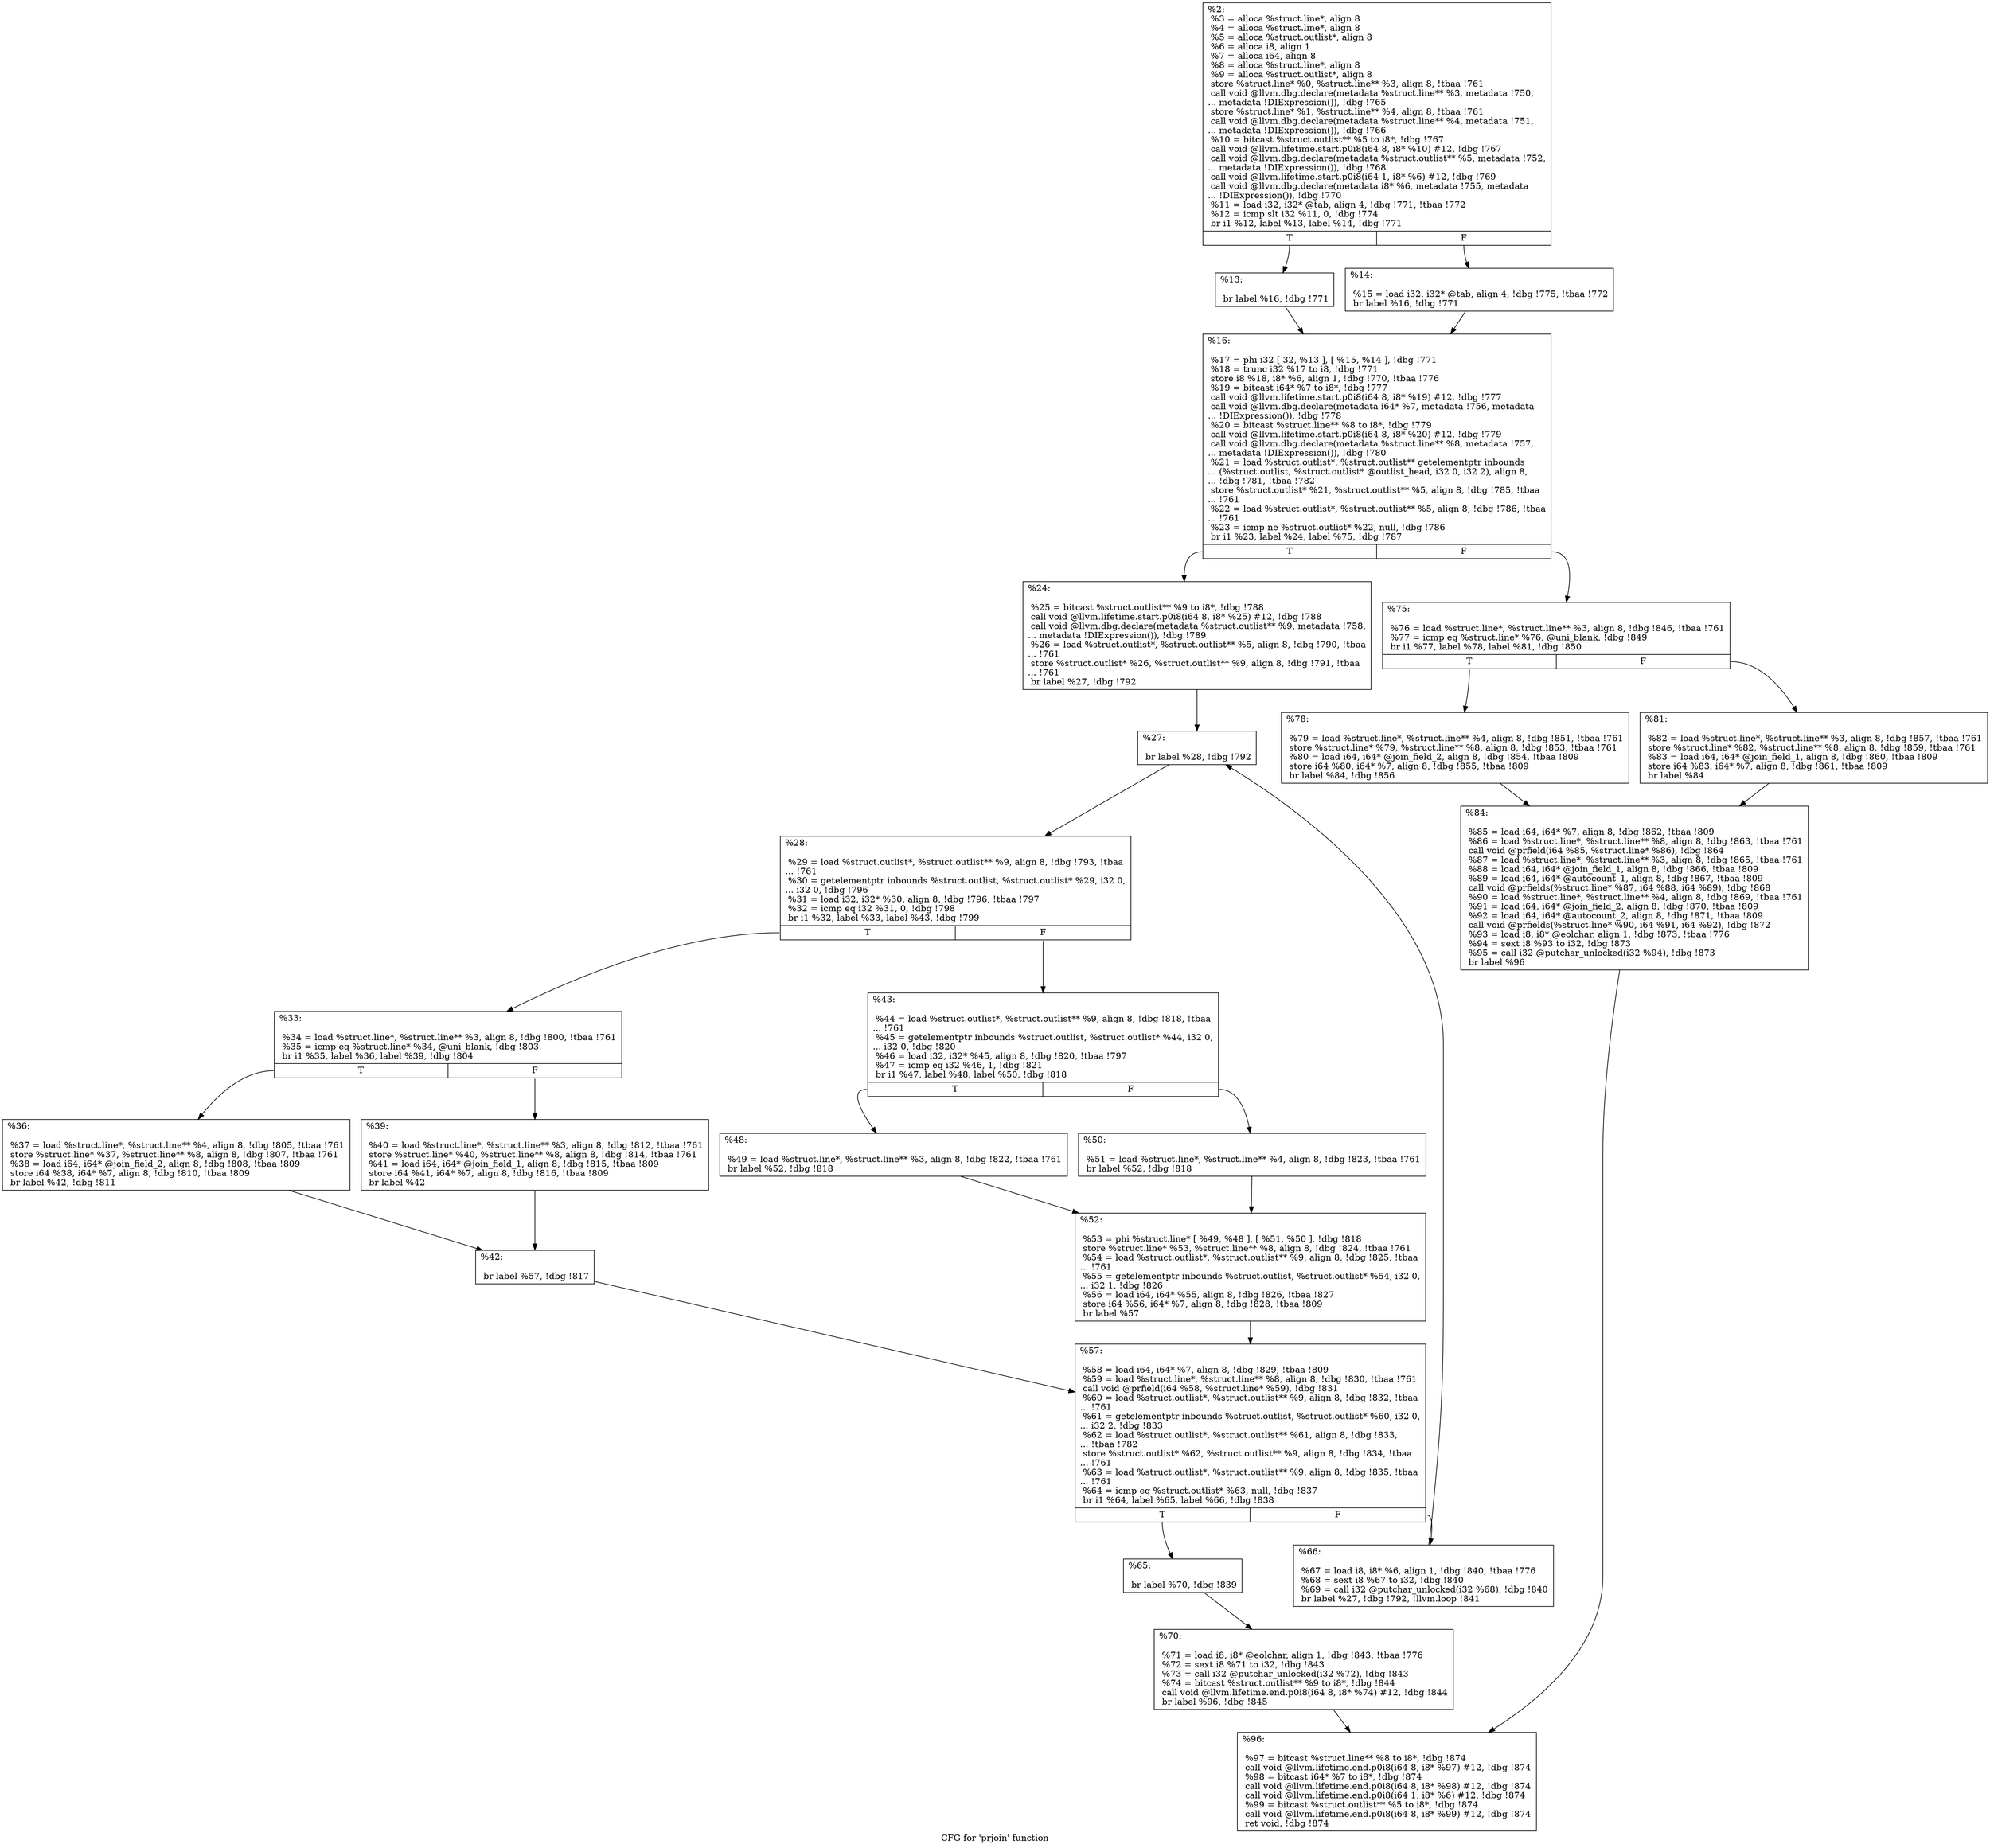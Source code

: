 digraph "CFG for 'prjoin' function" {
	label="CFG for 'prjoin' function";

	Node0xc96940 [shape=record,label="{%2:\l  %3 = alloca %struct.line*, align 8\l  %4 = alloca %struct.line*, align 8\l  %5 = alloca %struct.outlist*, align 8\l  %6 = alloca i8, align 1\l  %7 = alloca i64, align 8\l  %8 = alloca %struct.line*, align 8\l  %9 = alloca %struct.outlist*, align 8\l  store %struct.line* %0, %struct.line** %3, align 8, !tbaa !761\l  call void @llvm.dbg.declare(metadata %struct.line** %3, metadata !750,\l... metadata !DIExpression()), !dbg !765\l  store %struct.line* %1, %struct.line** %4, align 8, !tbaa !761\l  call void @llvm.dbg.declare(metadata %struct.line** %4, metadata !751,\l... metadata !DIExpression()), !dbg !766\l  %10 = bitcast %struct.outlist** %5 to i8*, !dbg !767\l  call void @llvm.lifetime.start.p0i8(i64 8, i8* %10) #12, !dbg !767\l  call void @llvm.dbg.declare(metadata %struct.outlist** %5, metadata !752,\l... metadata !DIExpression()), !dbg !768\l  call void @llvm.lifetime.start.p0i8(i64 1, i8* %6) #12, !dbg !769\l  call void @llvm.dbg.declare(metadata i8* %6, metadata !755, metadata\l... !DIExpression()), !dbg !770\l  %11 = load i32, i32* @tab, align 4, !dbg !771, !tbaa !772\l  %12 = icmp slt i32 %11, 0, !dbg !774\l  br i1 %12, label %13, label %14, !dbg !771\l|{<s0>T|<s1>F}}"];
	Node0xc96940:s0 -> Node0xc9a090;
	Node0xc96940:s1 -> Node0xc9a0e0;
	Node0xc9a090 [shape=record,label="{%13:\l\l  br label %16, !dbg !771\l}"];
	Node0xc9a090 -> Node0xc9a130;
	Node0xc9a0e0 [shape=record,label="{%14:\l\l  %15 = load i32, i32* @tab, align 4, !dbg !775, !tbaa !772\l  br label %16, !dbg !771\l}"];
	Node0xc9a0e0 -> Node0xc9a130;
	Node0xc9a130 [shape=record,label="{%16:\l\l  %17 = phi i32 [ 32, %13 ], [ %15, %14 ], !dbg !771\l  %18 = trunc i32 %17 to i8, !dbg !771\l  store i8 %18, i8* %6, align 1, !dbg !770, !tbaa !776\l  %19 = bitcast i64* %7 to i8*, !dbg !777\l  call void @llvm.lifetime.start.p0i8(i64 8, i8* %19) #12, !dbg !777\l  call void @llvm.dbg.declare(metadata i64* %7, metadata !756, metadata\l... !DIExpression()), !dbg !778\l  %20 = bitcast %struct.line** %8 to i8*, !dbg !779\l  call void @llvm.lifetime.start.p0i8(i64 8, i8* %20) #12, !dbg !779\l  call void @llvm.dbg.declare(metadata %struct.line** %8, metadata !757,\l... metadata !DIExpression()), !dbg !780\l  %21 = load %struct.outlist*, %struct.outlist** getelementptr inbounds\l... (%struct.outlist, %struct.outlist* @outlist_head, i32 0, i32 2), align 8,\l... !dbg !781, !tbaa !782\l  store %struct.outlist* %21, %struct.outlist** %5, align 8, !dbg !785, !tbaa\l... !761\l  %22 = load %struct.outlist*, %struct.outlist** %5, align 8, !dbg !786, !tbaa\l... !761\l  %23 = icmp ne %struct.outlist* %22, null, !dbg !786\l  br i1 %23, label %24, label %75, !dbg !787\l|{<s0>T|<s1>F}}"];
	Node0xc9a130:s0 -> Node0xc9a180;
	Node0xc9a130:s1 -> Node0xc9a630;
	Node0xc9a180 [shape=record,label="{%24:\l\l  %25 = bitcast %struct.outlist** %9 to i8*, !dbg !788\l  call void @llvm.lifetime.start.p0i8(i64 8, i8* %25) #12, !dbg !788\l  call void @llvm.dbg.declare(metadata %struct.outlist** %9, metadata !758,\l... metadata !DIExpression()), !dbg !789\l  %26 = load %struct.outlist*, %struct.outlist** %5, align 8, !dbg !790, !tbaa\l... !761\l  store %struct.outlist* %26, %struct.outlist** %9, align 8, !dbg !791, !tbaa\l... !761\l  br label %27, !dbg !792\l}"];
	Node0xc9a180 -> Node0xc9a1d0;
	Node0xc9a1d0 [shape=record,label="{%27:\l\l  br label %28, !dbg !792\l}"];
	Node0xc9a1d0 -> Node0xc9a220;
	Node0xc9a220 [shape=record,label="{%28:\l\l  %29 = load %struct.outlist*, %struct.outlist** %9, align 8, !dbg !793, !tbaa\l... !761\l  %30 = getelementptr inbounds %struct.outlist, %struct.outlist* %29, i32 0,\l... i32 0, !dbg !796\l  %31 = load i32, i32* %30, align 8, !dbg !796, !tbaa !797\l  %32 = icmp eq i32 %31, 0, !dbg !798\l  br i1 %32, label %33, label %43, !dbg !799\l|{<s0>T|<s1>F}}"];
	Node0xc9a220:s0 -> Node0xc9a270;
	Node0xc9a220:s1 -> Node0xc9a3b0;
	Node0xc9a270 [shape=record,label="{%33:\l\l  %34 = load %struct.line*, %struct.line** %3, align 8, !dbg !800, !tbaa !761\l  %35 = icmp eq %struct.line* %34, @uni_blank, !dbg !803\l  br i1 %35, label %36, label %39, !dbg !804\l|{<s0>T|<s1>F}}"];
	Node0xc9a270:s0 -> Node0xc9a2c0;
	Node0xc9a270:s1 -> Node0xc9a310;
	Node0xc9a2c0 [shape=record,label="{%36:\l\l  %37 = load %struct.line*, %struct.line** %4, align 8, !dbg !805, !tbaa !761\l  store %struct.line* %37, %struct.line** %8, align 8, !dbg !807, !tbaa !761\l  %38 = load i64, i64* @join_field_2, align 8, !dbg !808, !tbaa !809\l  store i64 %38, i64* %7, align 8, !dbg !810, !tbaa !809\l  br label %42, !dbg !811\l}"];
	Node0xc9a2c0 -> Node0xc9a360;
	Node0xc9a310 [shape=record,label="{%39:\l\l  %40 = load %struct.line*, %struct.line** %3, align 8, !dbg !812, !tbaa !761\l  store %struct.line* %40, %struct.line** %8, align 8, !dbg !814, !tbaa !761\l  %41 = load i64, i64* @join_field_1, align 8, !dbg !815, !tbaa !809\l  store i64 %41, i64* %7, align 8, !dbg !816, !tbaa !809\l  br label %42\l}"];
	Node0xc9a310 -> Node0xc9a360;
	Node0xc9a360 [shape=record,label="{%42:\l\l  br label %57, !dbg !817\l}"];
	Node0xc9a360 -> Node0xc9a4f0;
	Node0xc9a3b0 [shape=record,label="{%43:\l\l  %44 = load %struct.outlist*, %struct.outlist** %9, align 8, !dbg !818, !tbaa\l... !761\l  %45 = getelementptr inbounds %struct.outlist, %struct.outlist* %44, i32 0,\l... i32 0, !dbg !820\l  %46 = load i32, i32* %45, align 8, !dbg !820, !tbaa !797\l  %47 = icmp eq i32 %46, 1, !dbg !821\l  br i1 %47, label %48, label %50, !dbg !818\l|{<s0>T|<s1>F}}"];
	Node0xc9a3b0:s0 -> Node0xc9a400;
	Node0xc9a3b0:s1 -> Node0xc9a450;
	Node0xc9a400 [shape=record,label="{%48:\l\l  %49 = load %struct.line*, %struct.line** %3, align 8, !dbg !822, !tbaa !761\l  br label %52, !dbg !818\l}"];
	Node0xc9a400 -> Node0xc9a4a0;
	Node0xc9a450 [shape=record,label="{%50:\l\l  %51 = load %struct.line*, %struct.line** %4, align 8, !dbg !823, !tbaa !761\l  br label %52, !dbg !818\l}"];
	Node0xc9a450 -> Node0xc9a4a0;
	Node0xc9a4a0 [shape=record,label="{%52:\l\l  %53 = phi %struct.line* [ %49, %48 ], [ %51, %50 ], !dbg !818\l  store %struct.line* %53, %struct.line** %8, align 8, !dbg !824, !tbaa !761\l  %54 = load %struct.outlist*, %struct.outlist** %9, align 8, !dbg !825, !tbaa\l... !761\l  %55 = getelementptr inbounds %struct.outlist, %struct.outlist* %54, i32 0,\l... i32 1, !dbg !826\l  %56 = load i64, i64* %55, align 8, !dbg !826, !tbaa !827\l  store i64 %56, i64* %7, align 8, !dbg !828, !tbaa !809\l  br label %57\l}"];
	Node0xc9a4a0 -> Node0xc9a4f0;
	Node0xc9a4f0 [shape=record,label="{%57:\l\l  %58 = load i64, i64* %7, align 8, !dbg !829, !tbaa !809\l  %59 = load %struct.line*, %struct.line** %8, align 8, !dbg !830, !tbaa !761\l  call void @prfield(i64 %58, %struct.line* %59), !dbg !831\l  %60 = load %struct.outlist*, %struct.outlist** %9, align 8, !dbg !832, !tbaa\l... !761\l  %61 = getelementptr inbounds %struct.outlist, %struct.outlist* %60, i32 0,\l... i32 2, !dbg !833\l  %62 = load %struct.outlist*, %struct.outlist** %61, align 8, !dbg !833,\l... !tbaa !782\l  store %struct.outlist* %62, %struct.outlist** %9, align 8, !dbg !834, !tbaa\l... !761\l  %63 = load %struct.outlist*, %struct.outlist** %9, align 8, !dbg !835, !tbaa\l... !761\l  %64 = icmp eq %struct.outlist* %63, null, !dbg !837\l  br i1 %64, label %65, label %66, !dbg !838\l|{<s0>T|<s1>F}}"];
	Node0xc9a4f0:s0 -> Node0xc9a540;
	Node0xc9a4f0:s1 -> Node0xc9a590;
	Node0xc9a540 [shape=record,label="{%65:\l\l  br label %70, !dbg !839\l}"];
	Node0xc9a540 -> Node0xc9a5e0;
	Node0xc9a590 [shape=record,label="{%66:\l\l  %67 = load i8, i8* %6, align 1, !dbg !840, !tbaa !776\l  %68 = sext i8 %67 to i32, !dbg !840\l  %69 = call i32 @putchar_unlocked(i32 %68), !dbg !840\l  br label %27, !dbg !792, !llvm.loop !841\l}"];
	Node0xc9a590 -> Node0xc9a1d0;
	Node0xc9a5e0 [shape=record,label="{%70:\l\l  %71 = load i8, i8* @eolchar, align 1, !dbg !843, !tbaa !776\l  %72 = sext i8 %71 to i32, !dbg !843\l  %73 = call i32 @putchar_unlocked(i32 %72), !dbg !843\l  %74 = bitcast %struct.outlist** %9 to i8*, !dbg !844\l  call void @llvm.lifetime.end.p0i8(i64 8, i8* %74) #12, !dbg !844\l  br label %96, !dbg !845\l}"];
	Node0xc9a5e0 -> Node0xc9a770;
	Node0xc9a630 [shape=record,label="{%75:\l\l  %76 = load %struct.line*, %struct.line** %3, align 8, !dbg !846, !tbaa !761\l  %77 = icmp eq %struct.line* %76, @uni_blank, !dbg !849\l  br i1 %77, label %78, label %81, !dbg !850\l|{<s0>T|<s1>F}}"];
	Node0xc9a630:s0 -> Node0xc9a680;
	Node0xc9a630:s1 -> Node0xc9a6d0;
	Node0xc9a680 [shape=record,label="{%78:\l\l  %79 = load %struct.line*, %struct.line** %4, align 8, !dbg !851, !tbaa !761\l  store %struct.line* %79, %struct.line** %8, align 8, !dbg !853, !tbaa !761\l  %80 = load i64, i64* @join_field_2, align 8, !dbg !854, !tbaa !809\l  store i64 %80, i64* %7, align 8, !dbg !855, !tbaa !809\l  br label %84, !dbg !856\l}"];
	Node0xc9a680 -> Node0xc9a720;
	Node0xc9a6d0 [shape=record,label="{%81:\l\l  %82 = load %struct.line*, %struct.line** %3, align 8, !dbg !857, !tbaa !761\l  store %struct.line* %82, %struct.line** %8, align 8, !dbg !859, !tbaa !761\l  %83 = load i64, i64* @join_field_1, align 8, !dbg !860, !tbaa !809\l  store i64 %83, i64* %7, align 8, !dbg !861, !tbaa !809\l  br label %84\l}"];
	Node0xc9a6d0 -> Node0xc9a720;
	Node0xc9a720 [shape=record,label="{%84:\l\l  %85 = load i64, i64* %7, align 8, !dbg !862, !tbaa !809\l  %86 = load %struct.line*, %struct.line** %8, align 8, !dbg !863, !tbaa !761\l  call void @prfield(i64 %85, %struct.line* %86), !dbg !864\l  %87 = load %struct.line*, %struct.line** %3, align 8, !dbg !865, !tbaa !761\l  %88 = load i64, i64* @join_field_1, align 8, !dbg !866, !tbaa !809\l  %89 = load i64, i64* @autocount_1, align 8, !dbg !867, !tbaa !809\l  call void @prfields(%struct.line* %87, i64 %88, i64 %89), !dbg !868\l  %90 = load %struct.line*, %struct.line** %4, align 8, !dbg !869, !tbaa !761\l  %91 = load i64, i64* @join_field_2, align 8, !dbg !870, !tbaa !809\l  %92 = load i64, i64* @autocount_2, align 8, !dbg !871, !tbaa !809\l  call void @prfields(%struct.line* %90, i64 %91, i64 %92), !dbg !872\l  %93 = load i8, i8* @eolchar, align 1, !dbg !873, !tbaa !776\l  %94 = sext i8 %93 to i32, !dbg !873\l  %95 = call i32 @putchar_unlocked(i32 %94), !dbg !873\l  br label %96\l}"];
	Node0xc9a720 -> Node0xc9a770;
	Node0xc9a770 [shape=record,label="{%96:\l\l  %97 = bitcast %struct.line** %8 to i8*, !dbg !874\l  call void @llvm.lifetime.end.p0i8(i64 8, i8* %97) #12, !dbg !874\l  %98 = bitcast i64* %7 to i8*, !dbg !874\l  call void @llvm.lifetime.end.p0i8(i64 8, i8* %98) #12, !dbg !874\l  call void @llvm.lifetime.end.p0i8(i64 1, i8* %6) #12, !dbg !874\l  %99 = bitcast %struct.outlist** %5 to i8*, !dbg !874\l  call void @llvm.lifetime.end.p0i8(i64 8, i8* %99) #12, !dbg !874\l  ret void, !dbg !874\l}"];
}
